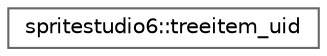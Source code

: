 digraph "Graphical Class Hierarchy"
{
 // LATEX_PDF_SIZE
  bgcolor="transparent";
  edge [fontname=Helvetica,fontsize=10,labelfontname=Helvetica,labelfontsize=10];
  node [fontname=Helvetica,fontsize=10,shape=box,height=0.2,width=0.4];
  rankdir="LR";
  Node0 [id="Node000000",label="spritestudio6::treeitem_uid",height=0.2,width=0.4,color="grey40", fillcolor="white", style="filled",URL="$classspritestudio6_1_1treeitem__uid.html",tooltip=" "];
}
